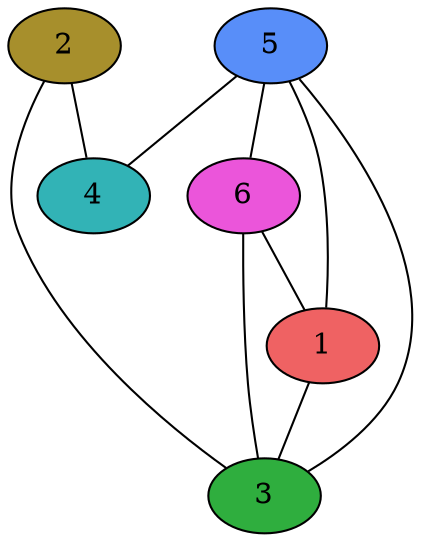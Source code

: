 graph G {
    node [style=filled]
    1 [fillcolor="#ef6263"]
    2 [fillcolor="#a78f2c"]
    3 [fillcolor="#2fae3e"]
    4 [fillcolor="#32b3b6"]
    5 [fillcolor="#588ef9"]
    6 [fillcolor="#eb55da"]
    1 -- 3;
    2 -- 3,4;
    5 -- 1,3,4,6;
    6 -- 1,3;
}
